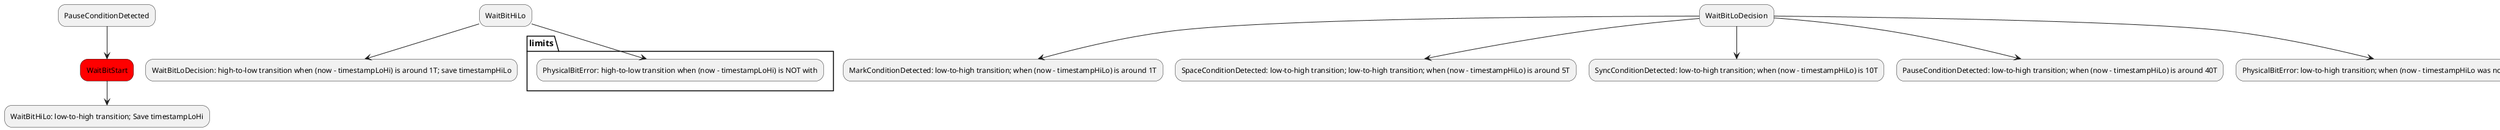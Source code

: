 @startuml


WaitBitStart #Red--> WaitBitHiLo: low-to-high transition; Save timestampLoHi
WaitBitHiLo --> WaitBitLoDecision: high-to-low transition when (now - timestampLoHi) is around 1T; save timestampHiLo
WaitBitHiLo --> PhysicalBitError: high-to-low transition when (now - timestampLoHi) is NOT within limits
WaitBitLoDecision --> MarkConditionDetected: low-to-high transition; when (now - timestampHiLo) is around 1T
MarkConditionDetected --> WaitBitStart: immediate transition
WaitBitLoDecision --> SpaceConditionDetected: low-to-high transition; low-to-high transition; when (now - timestampHiLo) is around 5T
SpaceConditionDetected --> WaitBitStart: immediate transition
WaitBitLoDecision --> SyncConditionDetected: low-to-high transition; when (now - timestampHiLo) is 10T
SyncConditionDetected --> WaitBitStart: immediate transition
WaitBitLoDecision --> PauseConditionDetected: low-to-high transition; when (now - timestampHiLo) is around 40T
PauseConditionDetected --> WaitBitStart
WaitBitLoDecision --> PhysicalBitError: low-to-high transition; when (now - timestampHiLo was none of 1T, 5T, 10T or 40T)
PhysicalBitError --> WaitBitStart: implicit transition, reset the protocol state machine to WaitSyncCondition


WaitSyncCondition #Red --> WaitLogicalBitStart: sync is detected, signal start of telegram
WaitLogicalBitStart --> WaitSpaceCondition: mark is detected
WaitSpaceCondition --> WaitLogicalBitStart: space is detected, LOGICAL ONE BIT is read
WaitSpaceCondition --> ProtocolError: if some other kind of bit condition is detected (mark, pause, sync)
WaitLogicalBitStart --> WaitMarkCondition: space is detected
WaitMarkCondition --> WaitLogicalBitStart: mark is detected, LOGICAL ZERO BIT is read
WaitMarkCondition --> ProtocolError: if some other kind of bit condition is detected (space, pause, sync)
WaitLogicalBitStart --> WaitSyncCondition: pause is detected, signal end of telegram
WaitLogicalBitStart --> ProtocolError: sync is detected, signal bad telegram

@enduml
